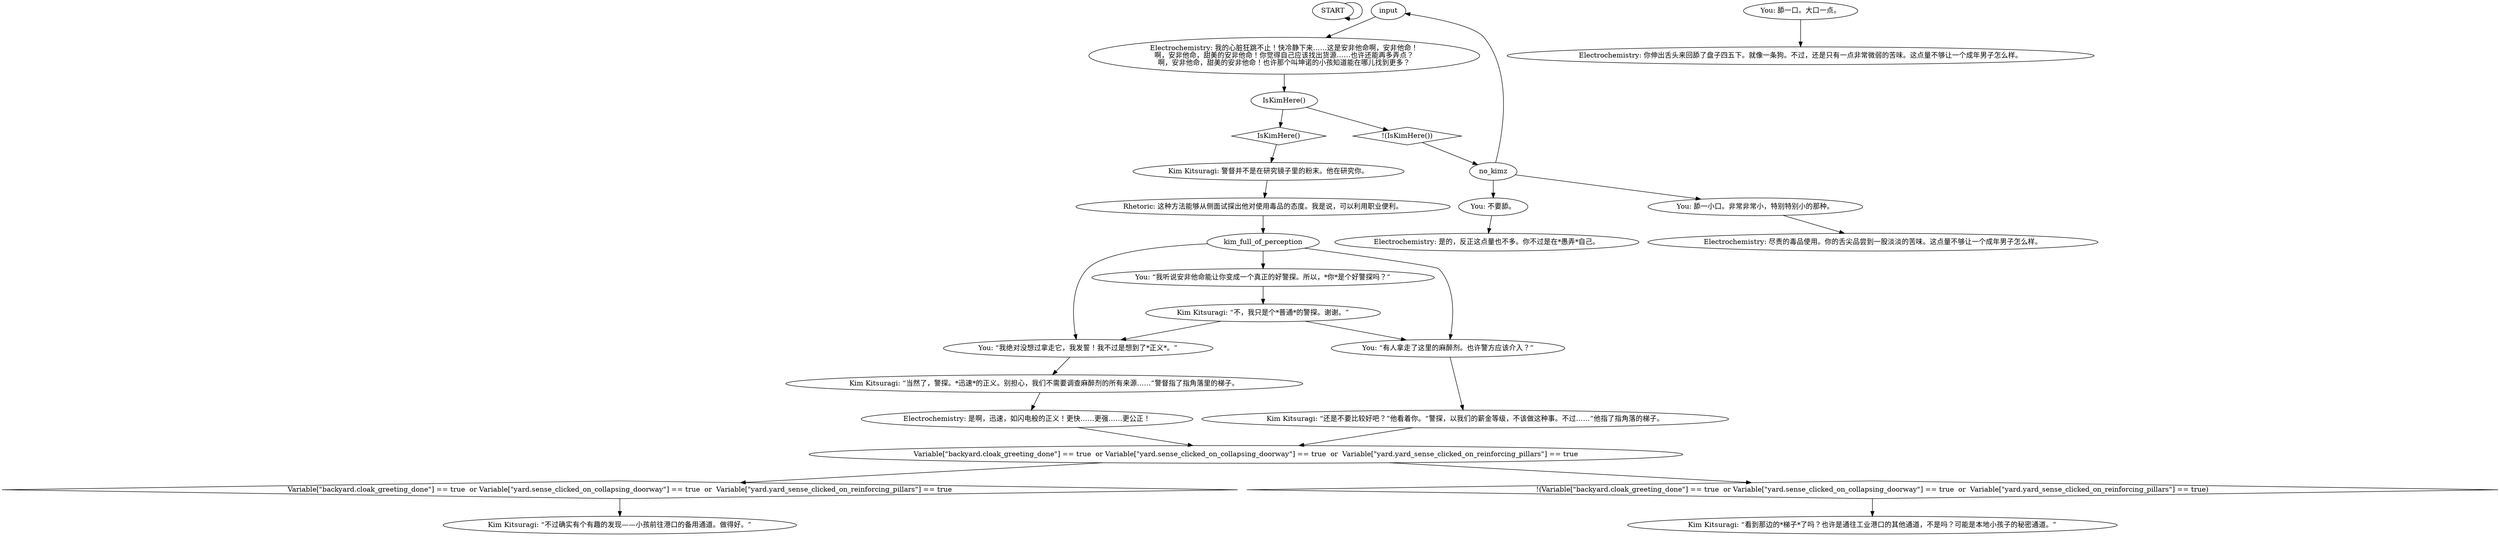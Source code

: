 # SHACK ORB / elchem with kim
# Discussing the speed with Kim.
# ==================================================
digraph G {
	  0 [label="START"];
	  1 [label="input"];
	  2 [label="You: 舔一口。大口一点。"];
	  3 [label="no_kimz"];
	  4 [label="Electrochemistry: 是的，反正这点量也不多。你不过是在*愚弄*自己。"];
	  5 [label="Kim Kitsuragi: “不过确实有个有趣的发现——小孩前往港口的备用通道。做得好。”"];
	  6 [label="You: “我绝对没想过拿走它，我发誓！我不过是想到了*正义*。”"];
	  7 [label="Variable[\"backyard.cloak_greeting_done\"] == true  or Variable[\"yard.sense_clicked_on_collapsing_doorway\"] == true  or  Variable[\"yard.yard_sense_clicked_on_reinforcing_pillars\"] == true"];
	  8 [label="Variable[\"backyard.cloak_greeting_done\"] == true  or Variable[\"yard.sense_clicked_on_collapsing_doorway\"] == true  or  Variable[\"yard.yard_sense_clicked_on_reinforcing_pillars\"] == true", shape=diamond];
	  9 [label="!(Variable[\"backyard.cloak_greeting_done\"] == true  or Variable[\"yard.sense_clicked_on_collapsing_doorway\"] == true  or  Variable[\"yard.yard_sense_clicked_on_reinforcing_pillars\"] == true)", shape=diamond];
	  10 [label="Kim Kitsuragi: “还是不要比较好吧？”他看着你。“警探，以我们的薪金等级，不该做这种事。不过……”他指了指角落的梯子。"];
	  11 [label="Electrochemistry: 我的心脏狂跳不止！快冷静下来……这是安非他命啊，安非他命！\n啊，安非他命，甜美的安非他命！你觉得自己应该找出货源……也许还能再多弄点？\n啊，安非他命，甜美的安非他命！也许那个叫坤诺的小孩知道能在哪儿找到更多？"];
	  12 [label="You: 舔一小口。非常非常小，特别特别小的那种。"];
	  13 [label="Kim Kitsuragi: “当然了，警探。*迅速*的正义。别担心，我们不需要调查麻醉剂的所有来源……”警督指了指角落里的梯子。"];
	  14 [label="Kim Kitsuragi: “看到那边的*梯子*了吗？也许是通往工业港口的其他通道，不是吗？可能是本地小孩子的秘密通道。”"];
	  15 [label="Electrochemistry: 尽责的毒品使用。你的舌尖品尝到一股淡淡的苦味。这点量不够让一个成年男子怎么样。"];
	  16 [label="You: “有人拿走了这里的麻醉剂。也许警方应该介入？”"];
	  17 [label="You: 不要舔。"];
	  18 [label="Kim Kitsuragi: 警督并不是在研究镜子里的粉末。他在研究你。"];
	  19 [label="IsKimHere()"];
	  20 [label="IsKimHere()", shape=diamond];
	  21 [label="!(IsKimHere())", shape=diamond];
	  22 [label="Electrochemistry: 你伸出舌头来回舔了盘子四五下。就像一条狗。不过，还是只有一点非常微弱的苦味。这点量不够让一个成年男子怎么样。"];
	  23 [label="kim_full_of_perception"];
	  24 [label="Rhetoric: 这种方法能够从侧面试探出他对使用毒品的态度。我是说，可以利用职业便利。"];
	  25 [label="You: “我听说安非他命能让你变成一个真正的好警探。所以，*你*是个好警探吗？”"];
	  26 [label="Kim Kitsuragi: “不，我只是个*普通*的警探。谢谢。”"];
	  27 [label="Electrochemistry: 是啊，迅速，如闪电般的正义！更快……更强……更公正！"];
	  0 -> 0
	  1 -> 11
	  2 -> 22
	  3 -> 1
	  3 -> 12
	  3 -> 17
	  6 -> 13
	  7 -> 8
	  7 -> 9
	  8 -> 5
	  9 -> 14
	  10 -> 7
	  11 -> 19
	  12 -> 15
	  13 -> 27
	  16 -> 10
	  17 -> 4
	  18 -> 24
	  19 -> 20
	  19 -> 21
	  20 -> 18
	  21 -> 3
	  23 -> 16
	  23 -> 25
	  23 -> 6
	  24 -> 23
	  25 -> 26
	  26 -> 16
	  26 -> 6
	  27 -> 7
}

